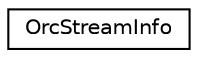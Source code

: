 digraph "Graphical Class Hierarchy"
{
  edge [fontname="Helvetica",fontsize="10",labelfontname="Helvetica",labelfontsize="10"];
  node [fontname="Helvetica",fontsize="10",shape=record];
  rankdir="LR";
  Node0 [label="OrcStreamInfo",height=0.2,width=0.4,color="black", fillcolor="white", style="filled",URL="$structOrcStreamInfo.html",tooltip="Struct that maps ORC streams to columns. "];
}
